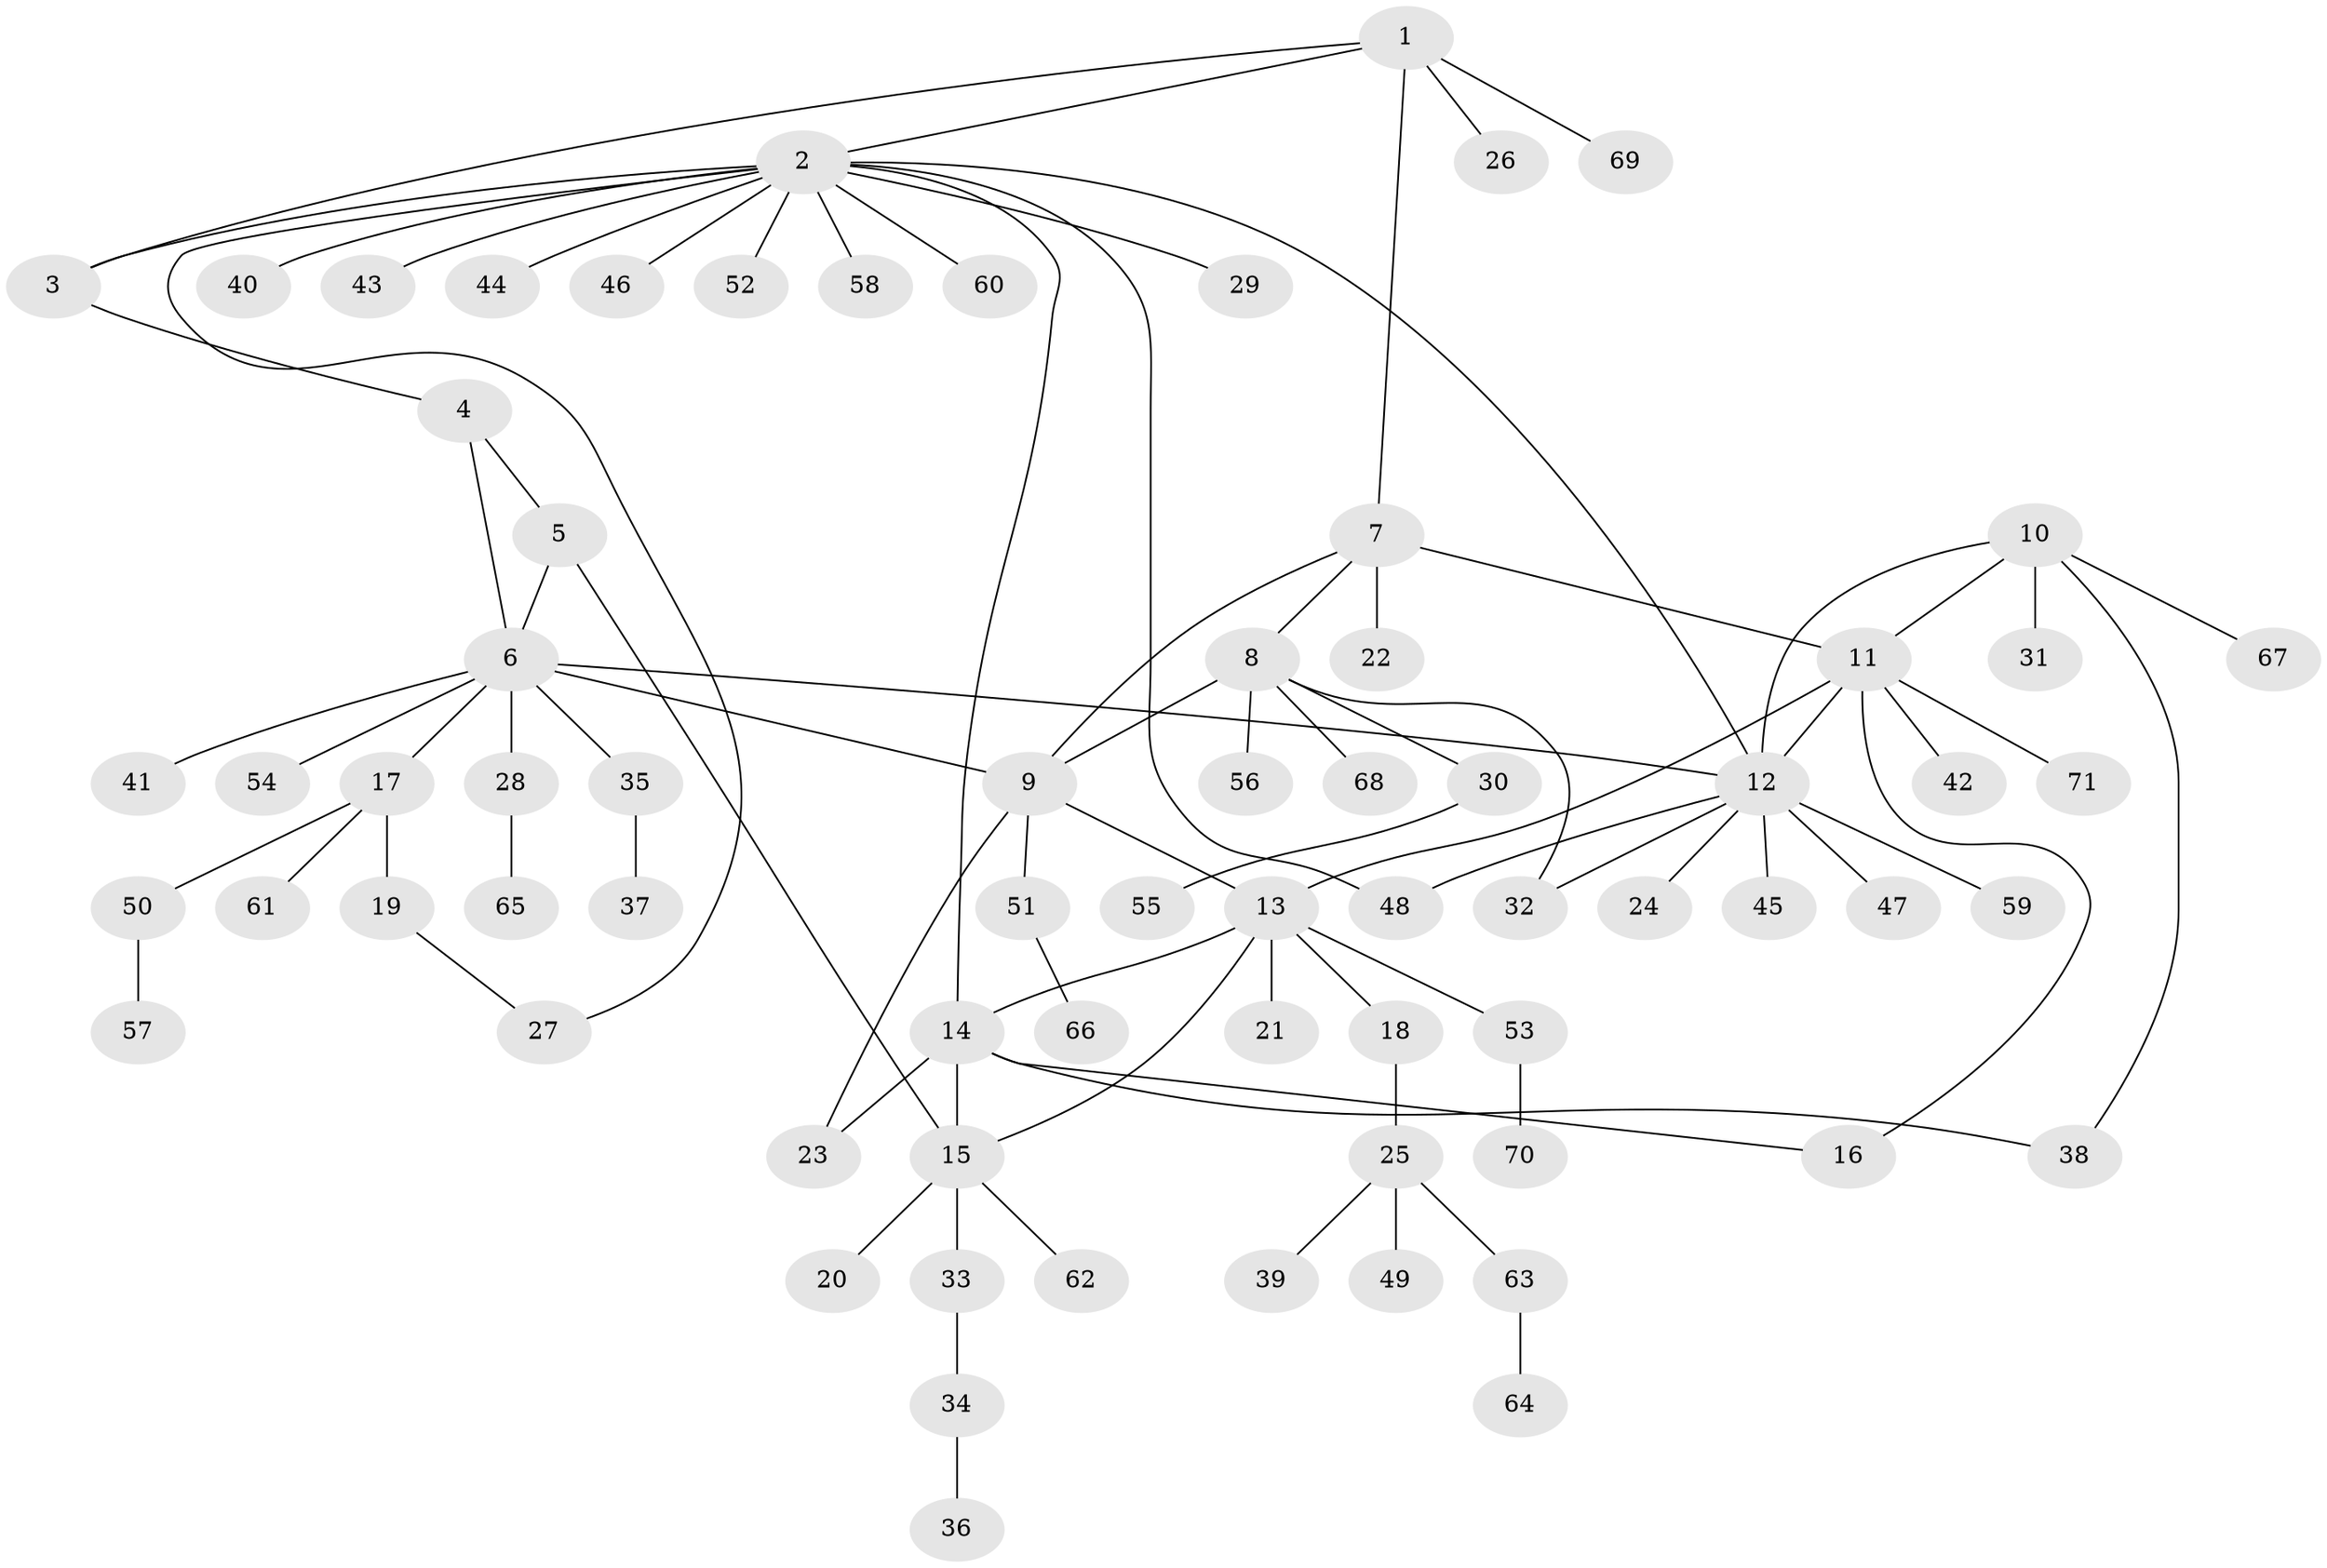// coarse degree distribution, {4: 0.058823529411764705, 12: 0.0196078431372549, 3: 0.0392156862745098, 10: 0.0196078431372549, 5: 0.058823529411764705, 6: 0.058823529411764705, 9: 0.0196078431372549, 7: 0.0196078431372549, 2: 0.09803921568627451, 1: 0.6078431372549019}
// Generated by graph-tools (version 1.1) at 2025/52/02/27/25 19:52:17]
// undirected, 71 vertices, 87 edges
graph export_dot {
graph [start="1"]
  node [color=gray90,style=filled];
  1;
  2;
  3;
  4;
  5;
  6;
  7;
  8;
  9;
  10;
  11;
  12;
  13;
  14;
  15;
  16;
  17;
  18;
  19;
  20;
  21;
  22;
  23;
  24;
  25;
  26;
  27;
  28;
  29;
  30;
  31;
  32;
  33;
  34;
  35;
  36;
  37;
  38;
  39;
  40;
  41;
  42;
  43;
  44;
  45;
  46;
  47;
  48;
  49;
  50;
  51;
  52;
  53;
  54;
  55;
  56;
  57;
  58;
  59;
  60;
  61;
  62;
  63;
  64;
  65;
  66;
  67;
  68;
  69;
  70;
  71;
  1 -- 2;
  1 -- 3;
  1 -- 7;
  1 -- 26;
  1 -- 69;
  2 -- 3;
  2 -- 12;
  2 -- 14;
  2 -- 27;
  2 -- 29;
  2 -- 40;
  2 -- 43;
  2 -- 44;
  2 -- 46;
  2 -- 48;
  2 -- 52;
  2 -- 58;
  2 -- 60;
  3 -- 4;
  4 -- 5;
  4 -- 6;
  5 -- 6;
  5 -- 15;
  6 -- 9;
  6 -- 12;
  6 -- 17;
  6 -- 28;
  6 -- 35;
  6 -- 41;
  6 -- 54;
  7 -- 8;
  7 -- 9;
  7 -- 11;
  7 -- 22;
  8 -- 9;
  8 -- 30;
  8 -- 32;
  8 -- 56;
  8 -- 68;
  9 -- 13;
  9 -- 23;
  9 -- 51;
  10 -- 11;
  10 -- 12;
  10 -- 31;
  10 -- 38;
  10 -- 67;
  11 -- 12;
  11 -- 13;
  11 -- 16;
  11 -- 42;
  11 -- 71;
  12 -- 24;
  12 -- 32;
  12 -- 45;
  12 -- 47;
  12 -- 48;
  12 -- 59;
  13 -- 14;
  13 -- 15;
  13 -- 18;
  13 -- 21;
  13 -- 53;
  14 -- 15;
  14 -- 16;
  14 -- 23;
  14 -- 38;
  15 -- 20;
  15 -- 33;
  15 -- 62;
  17 -- 19;
  17 -- 50;
  17 -- 61;
  18 -- 25;
  19 -- 27;
  25 -- 39;
  25 -- 49;
  25 -- 63;
  28 -- 65;
  30 -- 55;
  33 -- 34;
  34 -- 36;
  35 -- 37;
  50 -- 57;
  51 -- 66;
  53 -- 70;
  63 -- 64;
}
